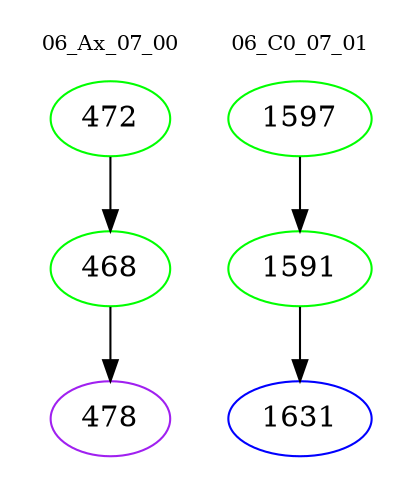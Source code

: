 digraph{
subgraph cluster_0 {
color = white
label = "06_Ax_07_00";
fontsize=10;
T0_472 [label="472", color="green"]
T0_472 -> T0_468 [color="black"]
T0_468 [label="468", color="green"]
T0_468 -> T0_478 [color="black"]
T0_478 [label="478", color="purple"]
}
subgraph cluster_1 {
color = white
label = "06_C0_07_01";
fontsize=10;
T1_1597 [label="1597", color="green"]
T1_1597 -> T1_1591 [color="black"]
T1_1591 [label="1591", color="green"]
T1_1591 -> T1_1631 [color="black"]
T1_1631 [label="1631", color="blue"]
}
}
